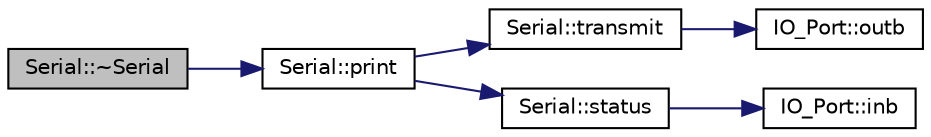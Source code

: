 digraph "Serial::~Serial"
{
  bgcolor="transparent";
  edge [fontname="Helvetica",fontsize="10",labelfontname="Helvetica",labelfontsize="10"];
  node [fontname="Helvetica",fontsize="10",shape=record];
  rankdir="LR";
  Node1 [label="Serial::~Serial",height=0.2,width=0.4,color="black", fillcolor="grey75", style="filled", fontcolor="black"];
  Node1 -> Node2 [color="midnightblue",fontsize="10",style="solid",fontname="Helvetica"];
  Node2 [label="Serial::print",height=0.2,width=0.4,color="black",URL="$classSerial.html#a2ebc6cf48988c16d87b2584b47261ea1",tooltip="gibt eine Zeichenkette an der aktuellen Position aus "];
  Node2 -> Node3 [color="midnightblue",fontsize="10",style="solid",fontname="Helvetica"];
  Node3 [label="Serial::transmit",height=0.2,width=0.4,color="black",URL="$classSerial.html#a255b654021ff17951942c24ce7b088af"];
  Node3 -> Node4 [color="midnightblue",fontsize="10",style="solid",fontname="Helvetica"];
  Node4 [label="IO_Port::outb",height=0.2,width=0.4,color="black",URL="$classIO__Port.html#a63edbd1cd64f3188c448e32408c2681c",tooltip="write a byte value to the associated port. "];
  Node2 -> Node5 [color="midnightblue",fontsize="10",style="solid",fontname="Helvetica"];
  Node5 [label="Serial::status",height=0.2,width=0.4,color="black",URL="$classSerial.html#ab4ed6a72fd54b73d02bb7b334612514d"];
  Node5 -> Node6 [color="midnightblue",fontsize="10",style="solid",fontname="Helvetica"];
  Node6 [label="IO_Port::inb",height=0.2,width=0.4,color="black",URL="$classIO__Port.html#a77b7915e167487c31150a4c4b9a15496",tooltip="read a byte value from the associated port. "];
}
